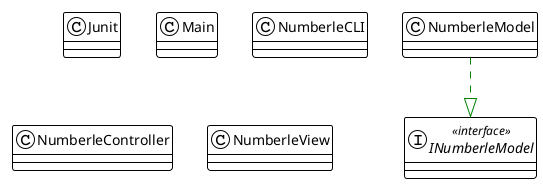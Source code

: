 @startuml

!theme plain
top to bottom direction
skinparam linetype ortho

interface INumberleModel << interface >>
class Junit
class Main
class NumberleCLI
class NumberleController
class NumberleModel
class NumberleView

NumberleModel       -[#008200,dashed]-^  INumberleModel     
@enduml
